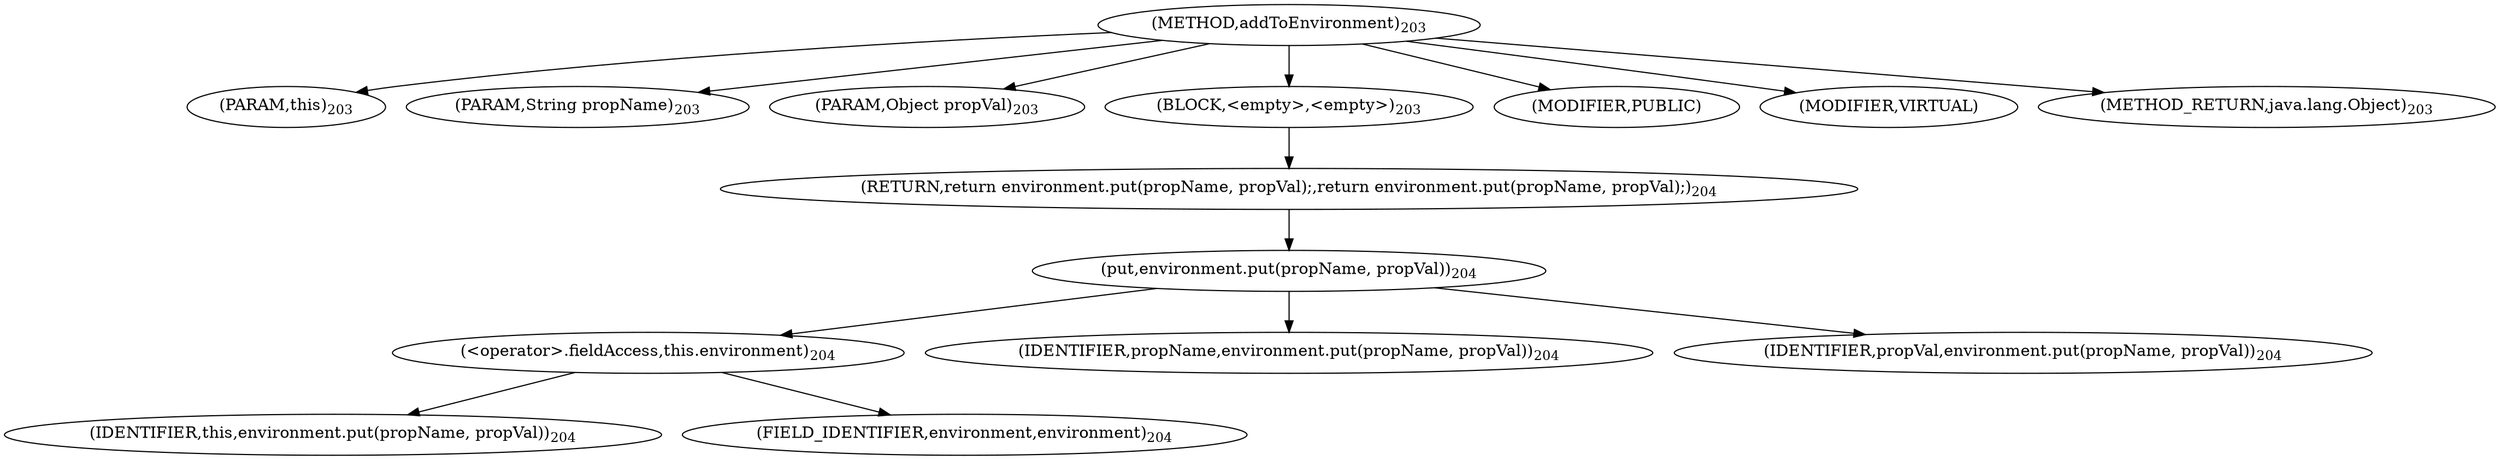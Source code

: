 digraph "addToEnvironment" {  
"699" [label = <(METHOD,addToEnvironment)<SUB>203</SUB>> ]
"700" [label = <(PARAM,this)<SUB>203</SUB>> ]
"701" [label = <(PARAM,String propName)<SUB>203</SUB>> ]
"702" [label = <(PARAM,Object propVal)<SUB>203</SUB>> ]
"703" [label = <(BLOCK,&lt;empty&gt;,&lt;empty&gt;)<SUB>203</SUB>> ]
"704" [label = <(RETURN,return environment.put(propName, propVal);,return environment.put(propName, propVal);)<SUB>204</SUB>> ]
"705" [label = <(put,environment.put(propName, propVal))<SUB>204</SUB>> ]
"706" [label = <(&lt;operator&gt;.fieldAccess,this.environment)<SUB>204</SUB>> ]
"707" [label = <(IDENTIFIER,this,environment.put(propName, propVal))<SUB>204</SUB>> ]
"708" [label = <(FIELD_IDENTIFIER,environment,environment)<SUB>204</SUB>> ]
"709" [label = <(IDENTIFIER,propName,environment.put(propName, propVal))<SUB>204</SUB>> ]
"710" [label = <(IDENTIFIER,propVal,environment.put(propName, propVal))<SUB>204</SUB>> ]
"711" [label = <(MODIFIER,PUBLIC)> ]
"712" [label = <(MODIFIER,VIRTUAL)> ]
"713" [label = <(METHOD_RETURN,java.lang.Object)<SUB>203</SUB>> ]
  "699" -> "700" 
  "699" -> "701" 
  "699" -> "702" 
  "699" -> "703" 
  "699" -> "711" 
  "699" -> "712" 
  "699" -> "713" 
  "703" -> "704" 
  "704" -> "705" 
  "705" -> "706" 
  "705" -> "709" 
  "705" -> "710" 
  "706" -> "707" 
  "706" -> "708" 
}

